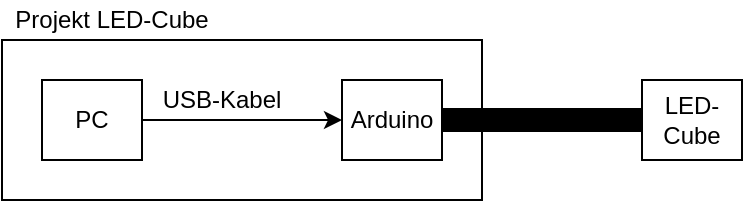 <mxfile type="device" version="12.0.2" pages="1"><diagram id="F_RpN52-S4iOmHzzPPZI" name="Page-1"><mxGraphModel grid="1" shadow="0" math="0" pageHeight="300" pageWidth="500" pageScale="1" fold="1" arrows="1" connect="1" tooltips="1" guides="1" gridSize="10" dy="434" dx="782" page="1"><root><mxCell id="0"/><mxCell id="1" parent="0"/><mxCell id="23uTFR4rOeXSiCKuW4e--7" style="edgeStyle=orthogonalEdgeStyle;rounded=0;orthogonalLoop=1;jettySize=auto;html=1;" target="23uTFR4rOeXSiCKuW4e--3" value="" parent="1" source="23uTFR4rOeXSiCKuW4e--1" edge="1"><mxGeometry as="geometry" relative="1"/></mxCell><mxCell id="23uTFR4rOeXSiCKuW4e--1" style="rounded=0;whiteSpace=wrap;html=1;" value="PC" parent="1" vertex="1"><mxGeometry width="50" as="geometry" height="40" y="120" x="80"/></mxCell><mxCell id="23uTFR4rOeXSiCKuW4e--3" style="rounded=0;whiteSpace=wrap;html=1;" value="Arduino" parent="1" vertex="1"><mxGeometry width="50" as="geometry" height="40" y="120" x="230"/></mxCell><mxCell id="23uTFR4rOeXSiCKuW4e--5" style="rounded=0;whiteSpace=wrap;html=1;" value="LED-Cube" parent="1" vertex="1"><mxGeometry width="50" as="geometry" height="40" y="120" x="380"/></mxCell><mxCell id="23uTFR4rOeXSiCKuW4e--9" style="text;html=1;strokeColor=none;fillColor=none;align=center;verticalAlign=middle;whiteSpace=wrap;rounded=0;" value="USB-Kabel" parent="1" vertex="1"><mxGeometry width="80" as="geometry" height="20" y="120" x="130"/></mxCell><mxCell id="23uTFR4rOeXSiCKuW4e--13" style="endArrow=none;html=1;exitX=1;exitY=0.5;exitDx=0;exitDy=0;entryX=0;entryY=0.5;entryDx=0;entryDy=0;strokeWidth=12;" target="23uTFR4rOeXSiCKuW4e--5" value="" parent="1" source="23uTFR4rOeXSiCKuW4e--3" edge="1"><mxGeometry width="50" as="geometry" relative="1" height="50"><mxPoint as="sourcePoint" y="230" x="80"/><mxPoint as="targetPoint" y="220" x="330"/></mxGeometry></mxCell><mxCell id="p9FgJpkdfpojMSg0UYOu-2" style="rounded=0;whiteSpace=wrap;html=1;fillColor=none;" value="" parent="1" vertex="1"><mxGeometry width="240" as="geometry" height="80" y="100" x="60"/></mxCell><mxCell id="p9FgJpkdfpojMSg0UYOu-3" style="text;html=1;strokeColor=none;fillColor=none;align=center;verticalAlign=middle;whiteSpace=wrap;rounded=0;" value="Projekt LED-Cube" parent="1" vertex="1"><mxGeometry width="110" as="geometry" height="20" y="80" x="60"/></mxCell></root></mxGraphModel></diagram></mxfile>